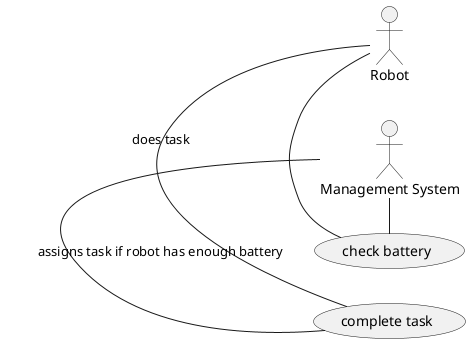 @startuml
left to right direction

actor Robot
actor "Management System" as ms

usecase "check battery" as cb
usecase "complete task" as ct

Robot - ct : "does task"
ms - ct : "assigns task if robot has enough battery"
Robot - cb
ms - cb




@enduml